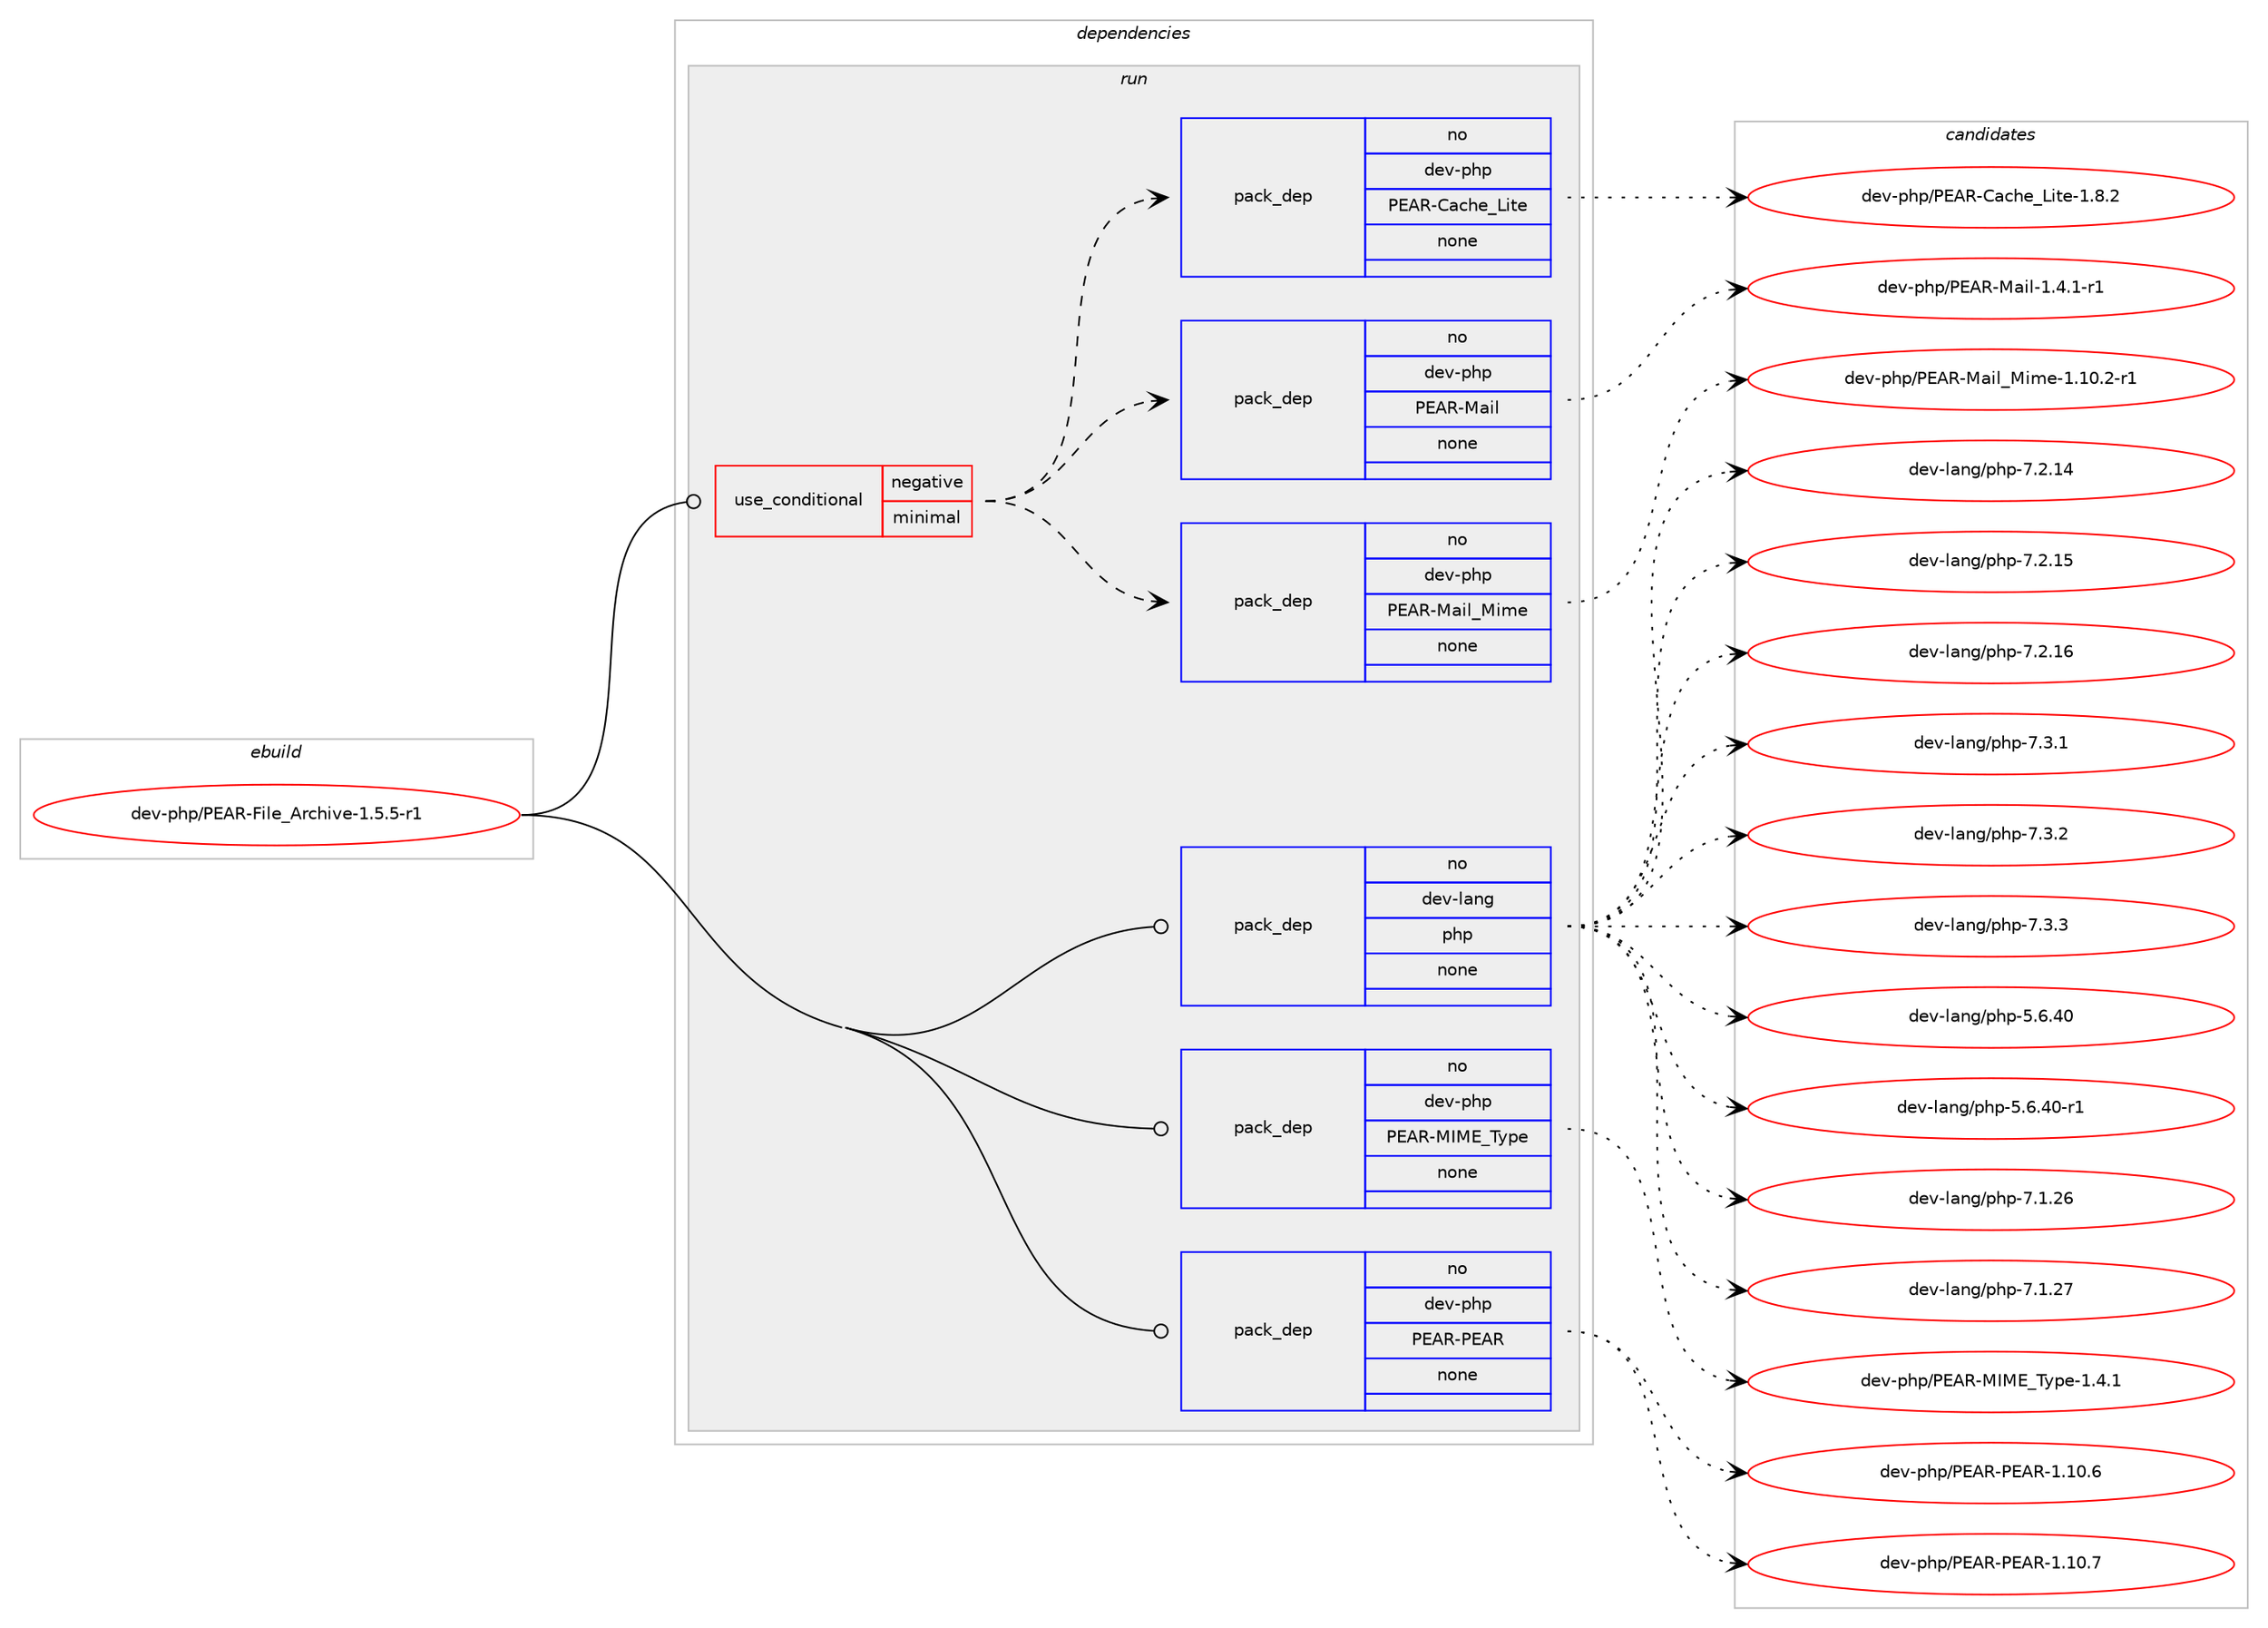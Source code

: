 digraph prolog {

# *************
# Graph options
# *************

newrank=true;
concentrate=true;
compound=true;
graph [rankdir=LR,fontname=Helvetica,fontsize=10,ranksep=1.5];#, ranksep=2.5, nodesep=0.2];
edge  [arrowhead=vee];
node  [fontname=Helvetica,fontsize=10];

# **********
# The ebuild
# **********

subgraph cluster_leftcol {
color=gray;
rank=same;
label=<<i>ebuild</i>>;
id [label="dev-php/PEAR-File_Archive-1.5.5-r1", color=red, width=4, href="../dev-php/PEAR-File_Archive-1.5.5-r1.svg"];
}

# ****************
# The dependencies
# ****************

subgraph cluster_midcol {
color=gray;
label=<<i>dependencies</i>>;
subgraph cluster_compile {
fillcolor="#eeeeee";
style=filled;
label=<<i>compile</i>>;
}
subgraph cluster_compileandrun {
fillcolor="#eeeeee";
style=filled;
label=<<i>compile and run</i>>;
}
subgraph cluster_run {
fillcolor="#eeeeee";
style=filled;
label=<<i>run</i>>;
subgraph cond369226 {
dependency1392318 [label=<<TABLE BORDER="0" CELLBORDER="1" CELLSPACING="0" CELLPADDING="4"><TR><TD ROWSPAN="3" CELLPADDING="10">use_conditional</TD></TR><TR><TD>negative</TD></TR><TR><TD>minimal</TD></TR></TABLE>>, shape=none, color=red];
subgraph pack1000025 {
dependency1392319 [label=<<TABLE BORDER="0" CELLBORDER="1" CELLSPACING="0" CELLPADDING="4" WIDTH="220"><TR><TD ROWSPAN="6" CELLPADDING="30">pack_dep</TD></TR><TR><TD WIDTH="110">no</TD></TR><TR><TD>dev-php</TD></TR><TR><TD>PEAR-Mail_Mime</TD></TR><TR><TD>none</TD></TR><TR><TD></TD></TR></TABLE>>, shape=none, color=blue];
}
dependency1392318:e -> dependency1392319:w [weight=20,style="dashed",arrowhead="vee"];
subgraph pack1000026 {
dependency1392320 [label=<<TABLE BORDER="0" CELLBORDER="1" CELLSPACING="0" CELLPADDING="4" WIDTH="220"><TR><TD ROWSPAN="6" CELLPADDING="30">pack_dep</TD></TR><TR><TD WIDTH="110">no</TD></TR><TR><TD>dev-php</TD></TR><TR><TD>PEAR-Mail</TD></TR><TR><TD>none</TD></TR><TR><TD></TD></TR></TABLE>>, shape=none, color=blue];
}
dependency1392318:e -> dependency1392320:w [weight=20,style="dashed",arrowhead="vee"];
subgraph pack1000027 {
dependency1392321 [label=<<TABLE BORDER="0" CELLBORDER="1" CELLSPACING="0" CELLPADDING="4" WIDTH="220"><TR><TD ROWSPAN="6" CELLPADDING="30">pack_dep</TD></TR><TR><TD WIDTH="110">no</TD></TR><TR><TD>dev-php</TD></TR><TR><TD>PEAR-Cache_Lite</TD></TR><TR><TD>none</TD></TR><TR><TD></TD></TR></TABLE>>, shape=none, color=blue];
}
dependency1392318:e -> dependency1392321:w [weight=20,style="dashed",arrowhead="vee"];
}
id:e -> dependency1392318:w [weight=20,style="solid",arrowhead="odot"];
subgraph pack1000028 {
dependency1392322 [label=<<TABLE BORDER="0" CELLBORDER="1" CELLSPACING="0" CELLPADDING="4" WIDTH="220"><TR><TD ROWSPAN="6" CELLPADDING="30">pack_dep</TD></TR><TR><TD WIDTH="110">no</TD></TR><TR><TD>dev-lang</TD></TR><TR><TD>php</TD></TR><TR><TD>none</TD></TR><TR><TD></TD></TR></TABLE>>, shape=none, color=blue];
}
id:e -> dependency1392322:w [weight=20,style="solid",arrowhead="odot"];
subgraph pack1000029 {
dependency1392323 [label=<<TABLE BORDER="0" CELLBORDER="1" CELLSPACING="0" CELLPADDING="4" WIDTH="220"><TR><TD ROWSPAN="6" CELLPADDING="30">pack_dep</TD></TR><TR><TD WIDTH="110">no</TD></TR><TR><TD>dev-php</TD></TR><TR><TD>PEAR-MIME_Type</TD></TR><TR><TD>none</TD></TR><TR><TD></TD></TR></TABLE>>, shape=none, color=blue];
}
id:e -> dependency1392323:w [weight=20,style="solid",arrowhead="odot"];
subgraph pack1000030 {
dependency1392324 [label=<<TABLE BORDER="0" CELLBORDER="1" CELLSPACING="0" CELLPADDING="4" WIDTH="220"><TR><TD ROWSPAN="6" CELLPADDING="30">pack_dep</TD></TR><TR><TD WIDTH="110">no</TD></TR><TR><TD>dev-php</TD></TR><TR><TD>PEAR-PEAR</TD></TR><TR><TD>none</TD></TR><TR><TD></TD></TR></TABLE>>, shape=none, color=blue];
}
id:e -> dependency1392324:w [weight=20,style="solid",arrowhead="odot"];
}
}

# **************
# The candidates
# **************

subgraph cluster_choices {
rank=same;
color=gray;
label=<<i>candidates</i>>;

subgraph choice1000025 {
color=black;
nodesep=1;
choice1001011184511210411247806965824577971051089577105109101454946494846504511449 [label="dev-php/PEAR-Mail_Mime-1.10.2-r1", color=red, width=4,href="../dev-php/PEAR-Mail_Mime-1.10.2-r1.svg"];
dependency1392319:e -> choice1001011184511210411247806965824577971051089577105109101454946494846504511449:w [style=dotted,weight="100"];
}
subgraph choice1000026 {
color=black;
nodesep=1;
choice1001011184511210411247806965824577971051084549465246494511449 [label="dev-php/PEAR-Mail-1.4.1-r1", color=red, width=4,href="../dev-php/PEAR-Mail-1.4.1-r1.svg"];
dependency1392320:e -> choice1001011184511210411247806965824577971051084549465246494511449:w [style=dotted,weight="100"];
}
subgraph choice1000027 {
color=black;
nodesep=1;
choice100101118451121041124780696582456797991041019576105116101454946564650 [label="dev-php/PEAR-Cache_Lite-1.8.2", color=red, width=4,href="../dev-php/PEAR-Cache_Lite-1.8.2.svg"];
dependency1392321:e -> choice100101118451121041124780696582456797991041019576105116101454946564650:w [style=dotted,weight="100"];
}
subgraph choice1000028 {
color=black;
nodesep=1;
choice10010111845108971101034711210411245534654465248 [label="dev-lang/php-5.6.40", color=red, width=4,href="../dev-lang/php-5.6.40.svg"];
choice100101118451089711010347112104112455346544652484511449 [label="dev-lang/php-5.6.40-r1", color=red, width=4,href="../dev-lang/php-5.6.40-r1.svg"];
choice10010111845108971101034711210411245554649465054 [label="dev-lang/php-7.1.26", color=red, width=4,href="../dev-lang/php-7.1.26.svg"];
choice10010111845108971101034711210411245554649465055 [label="dev-lang/php-7.1.27", color=red, width=4,href="../dev-lang/php-7.1.27.svg"];
choice10010111845108971101034711210411245554650464952 [label="dev-lang/php-7.2.14", color=red, width=4,href="../dev-lang/php-7.2.14.svg"];
choice10010111845108971101034711210411245554650464953 [label="dev-lang/php-7.2.15", color=red, width=4,href="../dev-lang/php-7.2.15.svg"];
choice10010111845108971101034711210411245554650464954 [label="dev-lang/php-7.2.16", color=red, width=4,href="../dev-lang/php-7.2.16.svg"];
choice100101118451089711010347112104112455546514649 [label="dev-lang/php-7.3.1", color=red, width=4,href="../dev-lang/php-7.3.1.svg"];
choice100101118451089711010347112104112455546514650 [label="dev-lang/php-7.3.2", color=red, width=4,href="../dev-lang/php-7.3.2.svg"];
choice100101118451089711010347112104112455546514651 [label="dev-lang/php-7.3.3", color=red, width=4,href="../dev-lang/php-7.3.3.svg"];
dependency1392322:e -> choice10010111845108971101034711210411245534654465248:w [style=dotted,weight="100"];
dependency1392322:e -> choice100101118451089711010347112104112455346544652484511449:w [style=dotted,weight="100"];
dependency1392322:e -> choice10010111845108971101034711210411245554649465054:w [style=dotted,weight="100"];
dependency1392322:e -> choice10010111845108971101034711210411245554649465055:w [style=dotted,weight="100"];
dependency1392322:e -> choice10010111845108971101034711210411245554650464952:w [style=dotted,weight="100"];
dependency1392322:e -> choice10010111845108971101034711210411245554650464953:w [style=dotted,weight="100"];
dependency1392322:e -> choice10010111845108971101034711210411245554650464954:w [style=dotted,weight="100"];
dependency1392322:e -> choice100101118451089711010347112104112455546514649:w [style=dotted,weight="100"];
dependency1392322:e -> choice100101118451089711010347112104112455546514650:w [style=dotted,weight="100"];
dependency1392322:e -> choice100101118451089711010347112104112455546514651:w [style=dotted,weight="100"];
}
subgraph choice1000029 {
color=black;
nodesep=1;
choice10010111845112104112478069658245777377699584121112101454946524649 [label="dev-php/PEAR-MIME_Type-1.4.1", color=red, width=4,href="../dev-php/PEAR-MIME_Type-1.4.1.svg"];
dependency1392323:e -> choice10010111845112104112478069658245777377699584121112101454946524649:w [style=dotted,weight="100"];
}
subgraph choice1000030 {
color=black;
nodesep=1;
choice100101118451121041124780696582458069658245494649484654 [label="dev-php/PEAR-PEAR-1.10.6", color=red, width=4,href="../dev-php/PEAR-PEAR-1.10.6.svg"];
choice100101118451121041124780696582458069658245494649484655 [label="dev-php/PEAR-PEAR-1.10.7", color=red, width=4,href="../dev-php/PEAR-PEAR-1.10.7.svg"];
dependency1392324:e -> choice100101118451121041124780696582458069658245494649484654:w [style=dotted,weight="100"];
dependency1392324:e -> choice100101118451121041124780696582458069658245494649484655:w [style=dotted,weight="100"];
}
}

}
